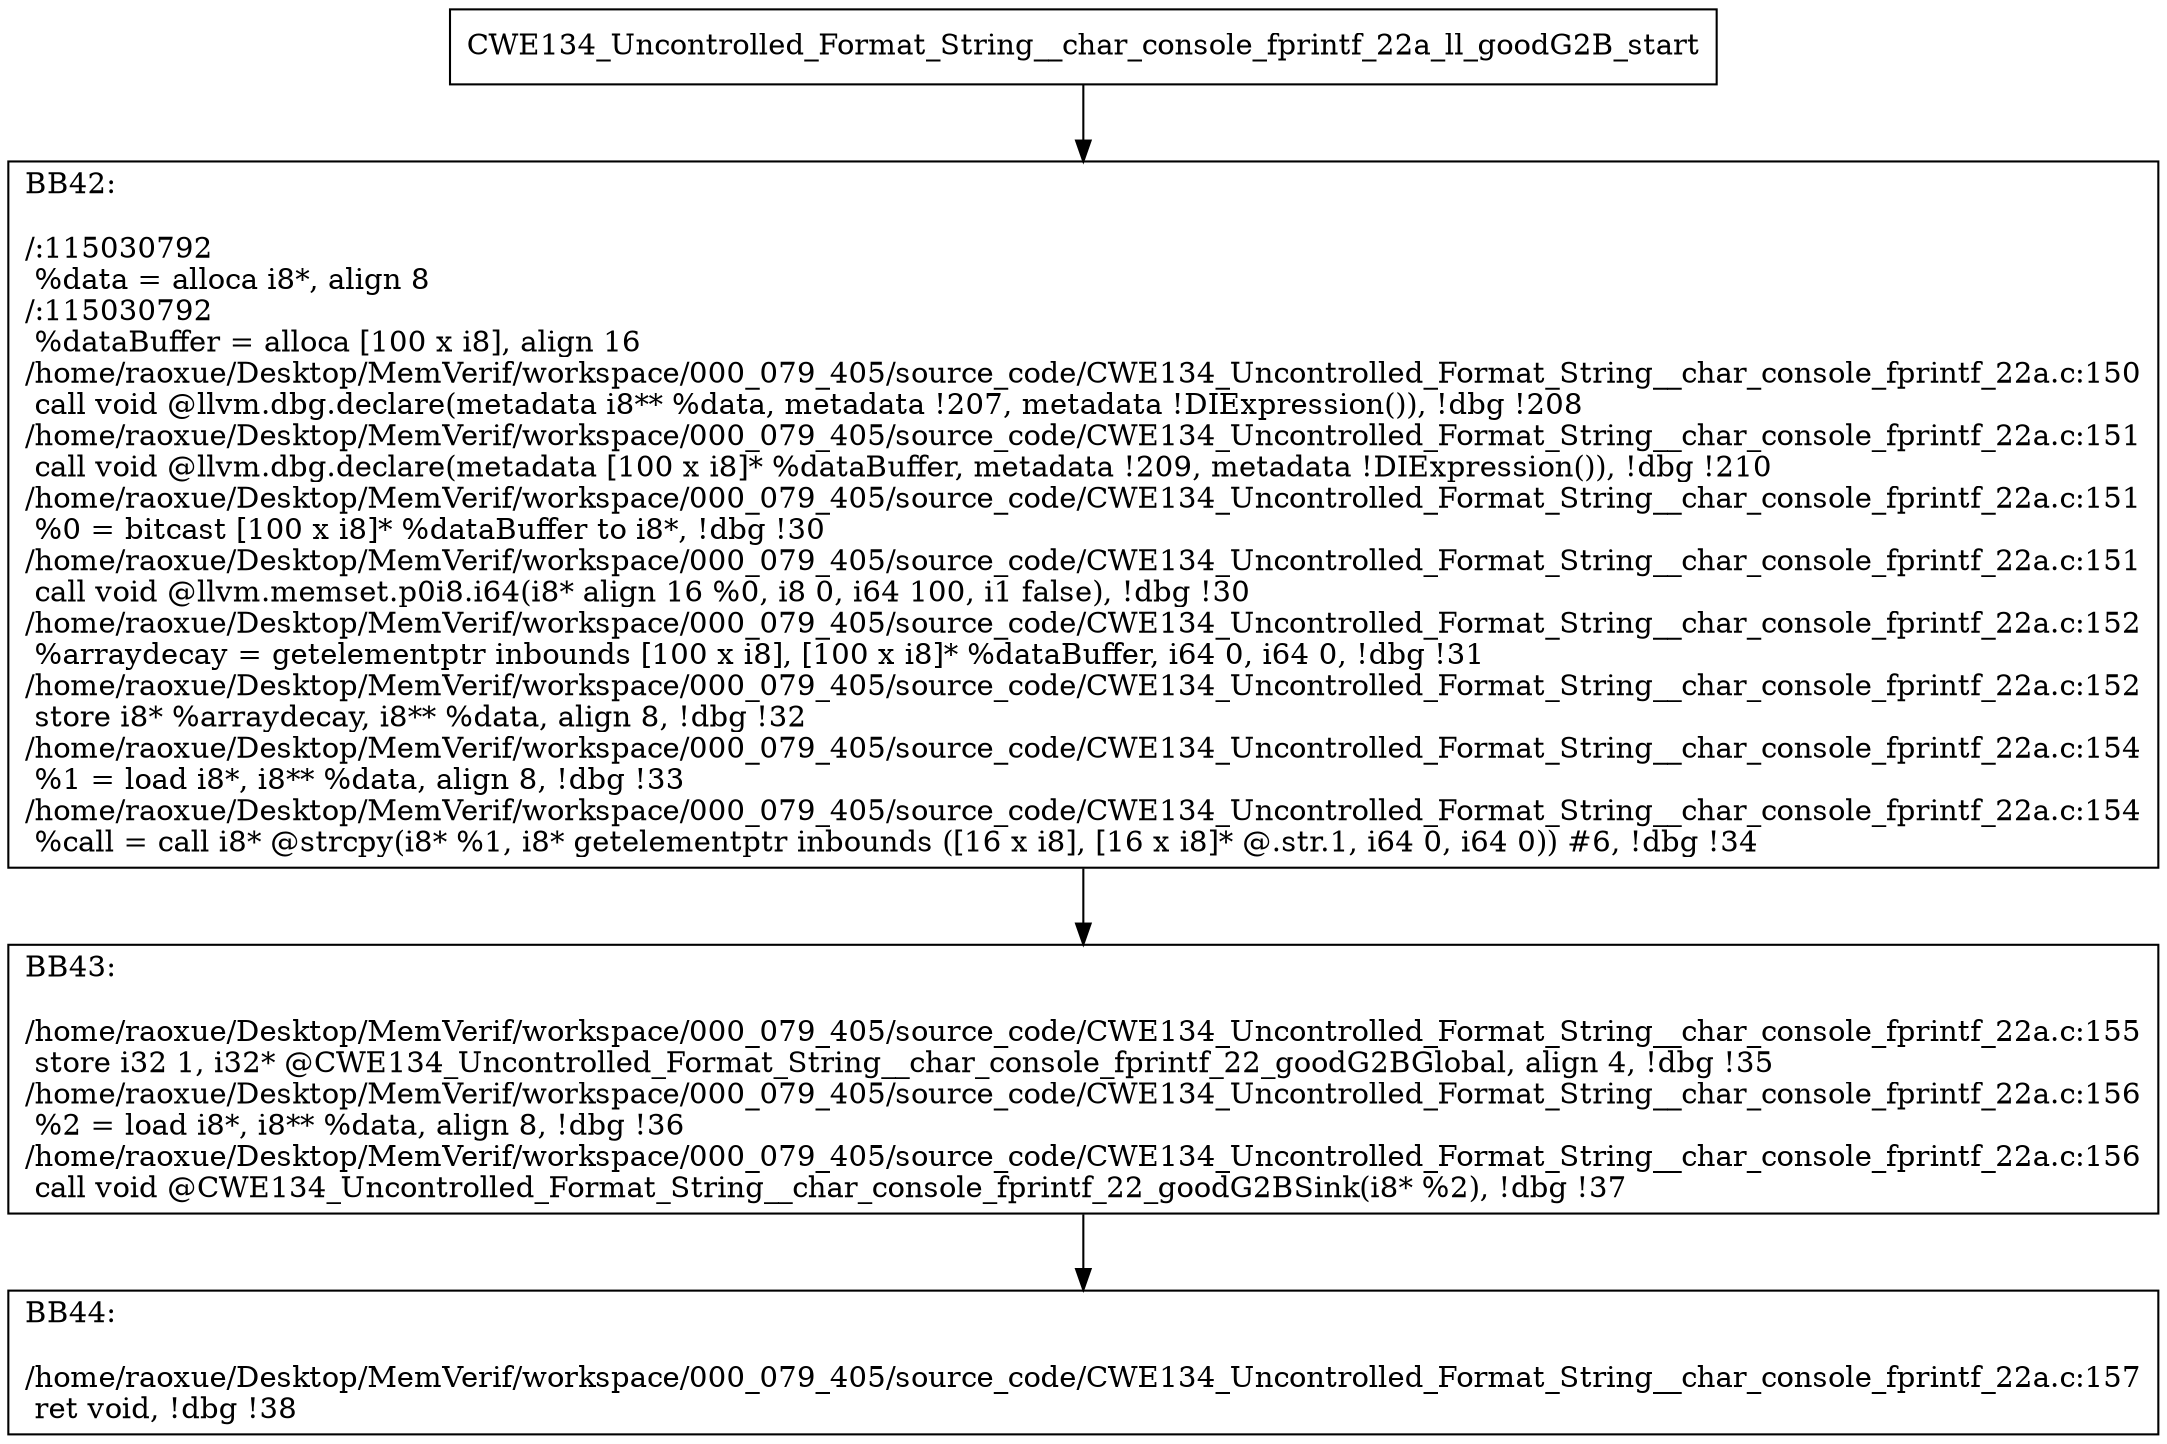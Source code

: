 digraph "CFG for'CWE134_Uncontrolled_Format_String__char_console_fprintf_22a_ll_goodG2B' function" {
	BBCWE134_Uncontrolled_Format_String__char_console_fprintf_22a_ll_goodG2B_start[shape=record,label="{CWE134_Uncontrolled_Format_String__char_console_fprintf_22a_ll_goodG2B_start}"];
	BBCWE134_Uncontrolled_Format_String__char_console_fprintf_22a_ll_goodG2B_start-> CWE134_Uncontrolled_Format_String__char_console_fprintf_22a_ll_goodG2BBB42;
	CWE134_Uncontrolled_Format_String__char_console_fprintf_22a_ll_goodG2BBB42 [shape=record, label="{BB42:\l\l/:115030792\l
  %data = alloca i8*, align 8\l
/:115030792\l
  %dataBuffer = alloca [100 x i8], align 16\l
/home/raoxue/Desktop/MemVerif/workspace/000_079_405/source_code/CWE134_Uncontrolled_Format_String__char_console_fprintf_22a.c:150\l
  call void @llvm.dbg.declare(metadata i8** %data, metadata !207, metadata !DIExpression()), !dbg !208\l
/home/raoxue/Desktop/MemVerif/workspace/000_079_405/source_code/CWE134_Uncontrolled_Format_String__char_console_fprintf_22a.c:151\l
  call void @llvm.dbg.declare(metadata [100 x i8]* %dataBuffer, metadata !209, metadata !DIExpression()), !dbg !210\l
/home/raoxue/Desktop/MemVerif/workspace/000_079_405/source_code/CWE134_Uncontrolled_Format_String__char_console_fprintf_22a.c:151\l
  %0 = bitcast [100 x i8]* %dataBuffer to i8*, !dbg !30\l
/home/raoxue/Desktop/MemVerif/workspace/000_079_405/source_code/CWE134_Uncontrolled_Format_String__char_console_fprintf_22a.c:151\l
  call void @llvm.memset.p0i8.i64(i8* align 16 %0, i8 0, i64 100, i1 false), !dbg !30\l
/home/raoxue/Desktop/MemVerif/workspace/000_079_405/source_code/CWE134_Uncontrolled_Format_String__char_console_fprintf_22a.c:152\l
  %arraydecay = getelementptr inbounds [100 x i8], [100 x i8]* %dataBuffer, i64 0, i64 0, !dbg !31\l
/home/raoxue/Desktop/MemVerif/workspace/000_079_405/source_code/CWE134_Uncontrolled_Format_String__char_console_fprintf_22a.c:152\l
  store i8* %arraydecay, i8** %data, align 8, !dbg !32\l
/home/raoxue/Desktop/MemVerif/workspace/000_079_405/source_code/CWE134_Uncontrolled_Format_String__char_console_fprintf_22a.c:154\l
  %1 = load i8*, i8** %data, align 8, !dbg !33\l
/home/raoxue/Desktop/MemVerif/workspace/000_079_405/source_code/CWE134_Uncontrolled_Format_String__char_console_fprintf_22a.c:154\l
  %call = call i8* @strcpy(i8* %1, i8* getelementptr inbounds ([16 x i8], [16 x i8]* @.str.1, i64 0, i64 0)) #6, !dbg !34\l
}"];
	CWE134_Uncontrolled_Format_String__char_console_fprintf_22a_ll_goodG2BBB42-> CWE134_Uncontrolled_Format_String__char_console_fprintf_22a_ll_goodG2BBB43;
	CWE134_Uncontrolled_Format_String__char_console_fprintf_22a_ll_goodG2BBB43 [shape=record, label="{BB43:\l\l/home/raoxue/Desktop/MemVerif/workspace/000_079_405/source_code/CWE134_Uncontrolled_Format_String__char_console_fprintf_22a.c:155\l
  store i32 1, i32* @CWE134_Uncontrolled_Format_String__char_console_fprintf_22_goodG2BGlobal, align 4, !dbg !35\l
/home/raoxue/Desktop/MemVerif/workspace/000_079_405/source_code/CWE134_Uncontrolled_Format_String__char_console_fprintf_22a.c:156\l
  %2 = load i8*, i8** %data, align 8, !dbg !36\l
/home/raoxue/Desktop/MemVerif/workspace/000_079_405/source_code/CWE134_Uncontrolled_Format_String__char_console_fprintf_22a.c:156\l
  call void @CWE134_Uncontrolled_Format_String__char_console_fprintf_22_goodG2BSink(i8* %2), !dbg !37\l
}"];
	CWE134_Uncontrolled_Format_String__char_console_fprintf_22a_ll_goodG2BBB43-> CWE134_Uncontrolled_Format_String__char_console_fprintf_22a_ll_goodG2BBB44;
	CWE134_Uncontrolled_Format_String__char_console_fprintf_22a_ll_goodG2BBB44 [shape=record, label="{BB44:\l\l/home/raoxue/Desktop/MemVerif/workspace/000_079_405/source_code/CWE134_Uncontrolled_Format_String__char_console_fprintf_22a.c:157\l
  ret void, !dbg !38\l
}"];
}
